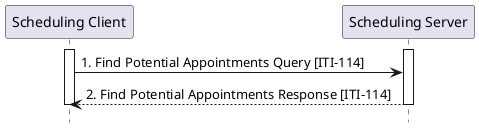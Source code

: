 @startuml ITI-114-seq
hide footbox
participant "Scheduling Client" as Client
participant "Scheduling Server" as Server
activate "Client"
activate "Server"
"Client" -> "Server" : 1. Find Potential Appointments Query [ITI-114]
"Server" --> "Client" : 2. Find Potential Appointments Response [ITI-114]
deactivate "Client"
deactivate "Server"
@enduml

